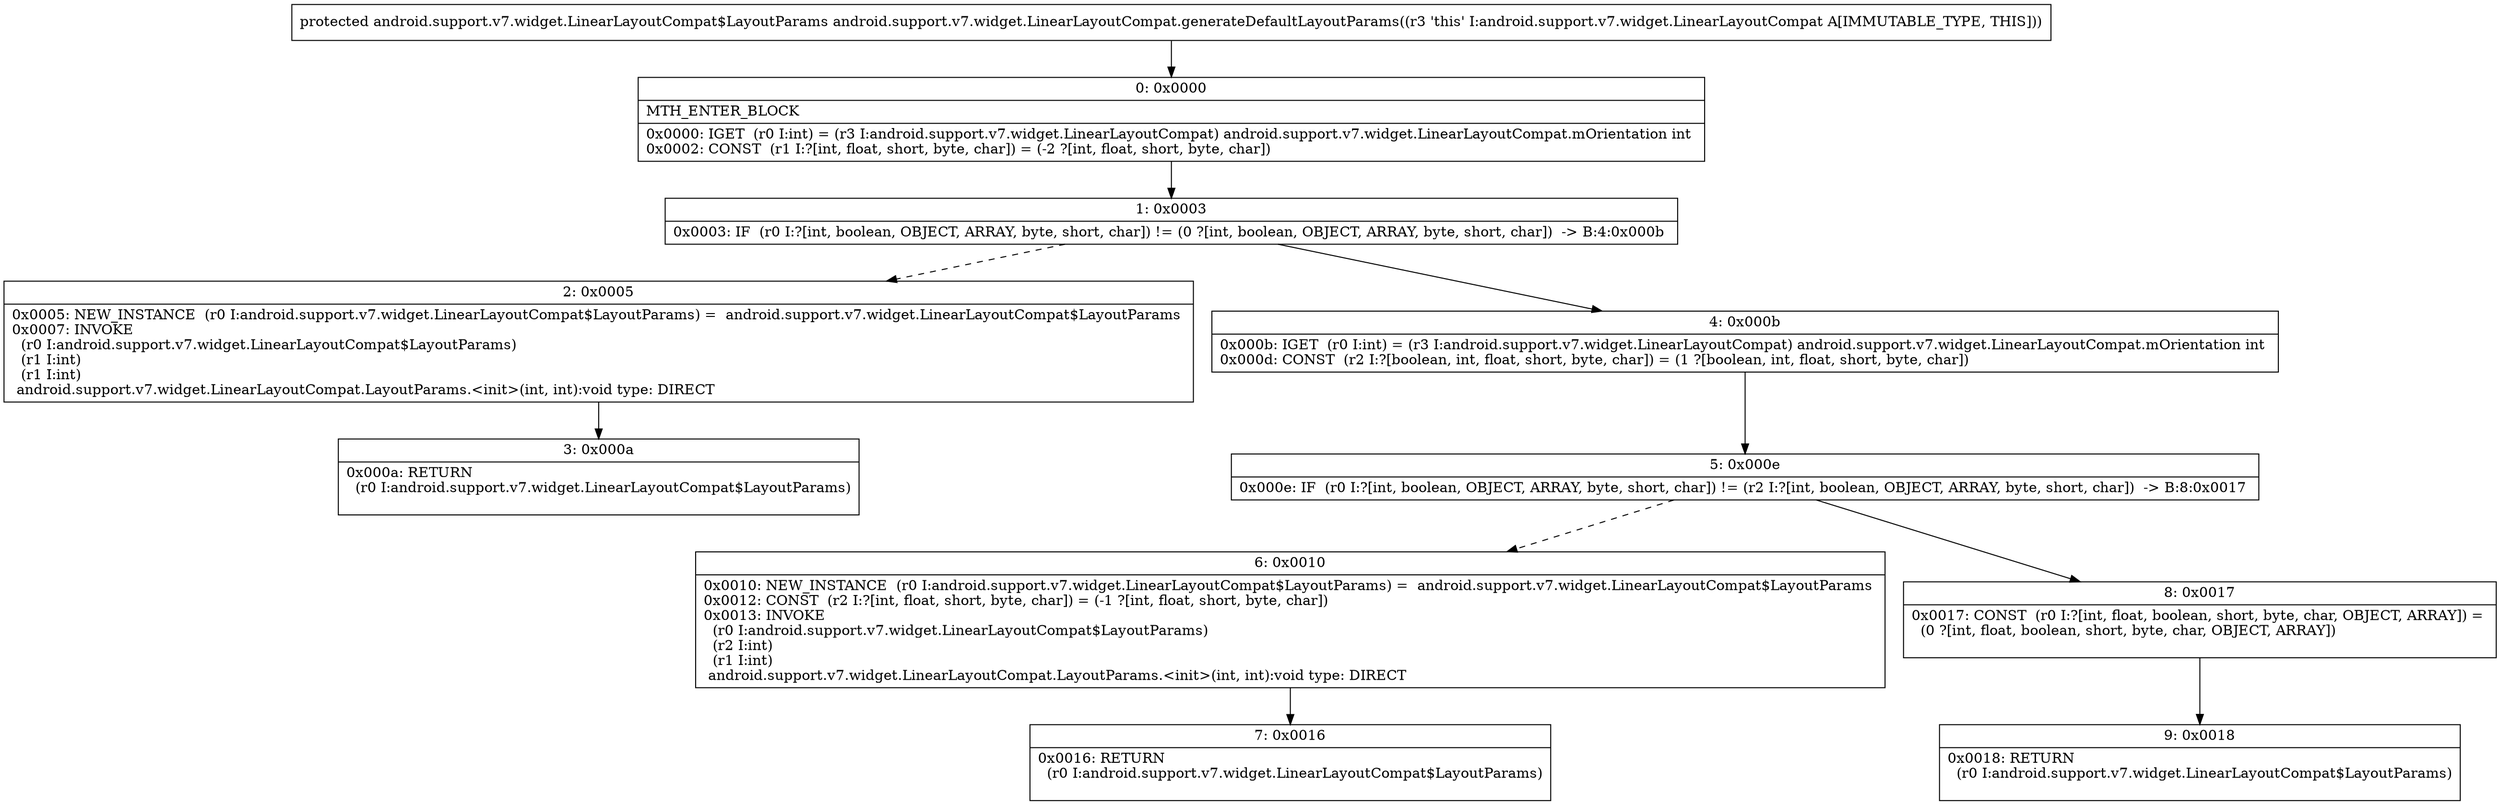 digraph "CFG forandroid.support.v7.widget.LinearLayoutCompat.generateDefaultLayoutParams()Landroid\/support\/v7\/widget\/LinearLayoutCompat$LayoutParams;" {
Node_0 [shape=record,label="{0\:\ 0x0000|MTH_ENTER_BLOCK\l|0x0000: IGET  (r0 I:int) = (r3 I:android.support.v7.widget.LinearLayoutCompat) android.support.v7.widget.LinearLayoutCompat.mOrientation int \l0x0002: CONST  (r1 I:?[int, float, short, byte, char]) = (\-2 ?[int, float, short, byte, char]) \l}"];
Node_1 [shape=record,label="{1\:\ 0x0003|0x0003: IF  (r0 I:?[int, boolean, OBJECT, ARRAY, byte, short, char]) != (0 ?[int, boolean, OBJECT, ARRAY, byte, short, char])  \-\> B:4:0x000b \l}"];
Node_2 [shape=record,label="{2\:\ 0x0005|0x0005: NEW_INSTANCE  (r0 I:android.support.v7.widget.LinearLayoutCompat$LayoutParams) =  android.support.v7.widget.LinearLayoutCompat$LayoutParams \l0x0007: INVOKE  \l  (r0 I:android.support.v7.widget.LinearLayoutCompat$LayoutParams)\l  (r1 I:int)\l  (r1 I:int)\l android.support.v7.widget.LinearLayoutCompat.LayoutParams.\<init\>(int, int):void type: DIRECT \l}"];
Node_3 [shape=record,label="{3\:\ 0x000a|0x000a: RETURN  \l  (r0 I:android.support.v7.widget.LinearLayoutCompat$LayoutParams)\l \l}"];
Node_4 [shape=record,label="{4\:\ 0x000b|0x000b: IGET  (r0 I:int) = (r3 I:android.support.v7.widget.LinearLayoutCompat) android.support.v7.widget.LinearLayoutCompat.mOrientation int \l0x000d: CONST  (r2 I:?[boolean, int, float, short, byte, char]) = (1 ?[boolean, int, float, short, byte, char]) \l}"];
Node_5 [shape=record,label="{5\:\ 0x000e|0x000e: IF  (r0 I:?[int, boolean, OBJECT, ARRAY, byte, short, char]) != (r2 I:?[int, boolean, OBJECT, ARRAY, byte, short, char])  \-\> B:8:0x0017 \l}"];
Node_6 [shape=record,label="{6\:\ 0x0010|0x0010: NEW_INSTANCE  (r0 I:android.support.v7.widget.LinearLayoutCompat$LayoutParams) =  android.support.v7.widget.LinearLayoutCompat$LayoutParams \l0x0012: CONST  (r2 I:?[int, float, short, byte, char]) = (\-1 ?[int, float, short, byte, char]) \l0x0013: INVOKE  \l  (r0 I:android.support.v7.widget.LinearLayoutCompat$LayoutParams)\l  (r2 I:int)\l  (r1 I:int)\l android.support.v7.widget.LinearLayoutCompat.LayoutParams.\<init\>(int, int):void type: DIRECT \l}"];
Node_7 [shape=record,label="{7\:\ 0x0016|0x0016: RETURN  \l  (r0 I:android.support.v7.widget.LinearLayoutCompat$LayoutParams)\l \l}"];
Node_8 [shape=record,label="{8\:\ 0x0017|0x0017: CONST  (r0 I:?[int, float, boolean, short, byte, char, OBJECT, ARRAY]) = \l  (0 ?[int, float, boolean, short, byte, char, OBJECT, ARRAY])\l \l}"];
Node_9 [shape=record,label="{9\:\ 0x0018|0x0018: RETURN  \l  (r0 I:android.support.v7.widget.LinearLayoutCompat$LayoutParams)\l \l}"];
MethodNode[shape=record,label="{protected android.support.v7.widget.LinearLayoutCompat$LayoutParams android.support.v7.widget.LinearLayoutCompat.generateDefaultLayoutParams((r3 'this' I:android.support.v7.widget.LinearLayoutCompat A[IMMUTABLE_TYPE, THIS])) }"];
MethodNode -> Node_0;
Node_0 -> Node_1;
Node_1 -> Node_2[style=dashed];
Node_1 -> Node_4;
Node_2 -> Node_3;
Node_4 -> Node_5;
Node_5 -> Node_6[style=dashed];
Node_5 -> Node_8;
Node_6 -> Node_7;
Node_8 -> Node_9;
}

